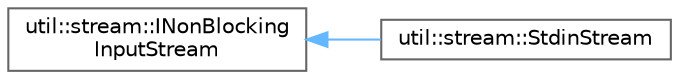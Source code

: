 digraph "Graphical Class Hierarchy"
{
 // LATEX_PDF_SIZE
  bgcolor="transparent";
  edge [fontname=Helvetica,fontsize=10,labelfontname=Helvetica,labelfontsize=10];
  node [fontname=Helvetica,fontsize=10,shape=box,height=0.2,width=0.4];
  rankdir="LR";
  Node0 [id="Node000000",label="util::stream::INonBlocking\lInputStream",height=0.2,width=0.4,color="grey40", fillcolor="white", style="filled",URL="$dc/dbf/classutil_1_1stream_1_1INonBlockingInputStream.html",tooltip=" "];
  Node0 -> Node1 [id="edge267_Node000000_Node000001",dir="back",color="steelblue1",style="solid",tooltip=" "];
  Node1 [id="Node000001",label="util::stream::StdinStream",height=0.2,width=0.4,color="grey40", fillcolor="white", style="filled",URL="$dd/dd4/classutil_1_1stream_1_1StdinStream.html",tooltip=" "];
}

